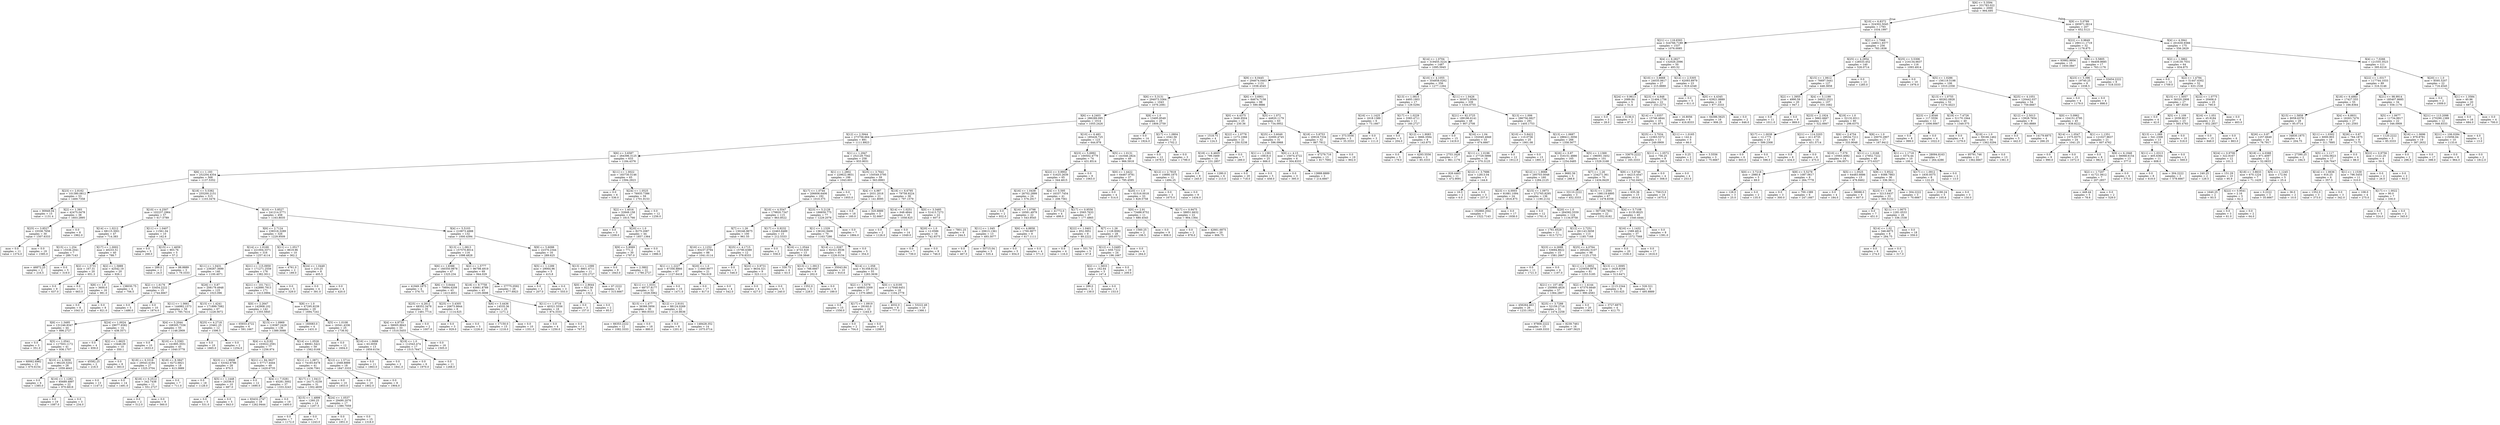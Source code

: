 digraph Tree {
node [shape=box] ;
0 [label="X[6] <= 5.3594\nmse = 331783.022\nsamples = 2000\nvalue = 994.695"] ;
1 [label="X[10] <= 6.8372\nmse = 324302.5045\nsamples = 1793\nvalue = 1034.1997"] ;
0 -> 1 [labeldistance=2.5, labelangle=45, headlabel="True"] ;
2 [label="X[21] <= 118.6593\nmse = 324766.7189\nsamples = 1537\nvalue = 1076.0085"] ;
1 -> 2 ;
3 [label="X[14] <= 1.0704\nmse = 319455.3224\nsamples = 1487\nvalue = 1095.5945"] ;
2 -> 3 ;
4 [label="X[9] <= 6.0445\nmse = 294674.0463\nsamples = 1131\nvalue = 1038.4545"] ;
3 -> 4 ;
5 [label="X[6] <= 5.3131\nmse = 294073.3364\nsamples = 1043\nvalue = 1076.2081"] ;
4 -> 5 ;
6 [label="X[6] <= 4.2403\nmse = 286289.095\nsamples = 1014\nvalue = 1055.2426"] ;
5 -> 6 ;
7 [label="X[12] <= 2.5944\nmse = 273756.664\nsamples = 891\nvalue = 1111.8923"] ;
6 -> 7 ;
8 [label="X[6] <= 3.6587\nmse = 264396.3125\nsamples = 633\nvalue = 1184.4376"] ;
7 -> 8 ;
9 [label="X[6] <= 1.193\nmse = 252204.4354\nsamples = 568\nvalue = 1137.5352"] ;
8 -> 9 ;
10 [label="X[23] <= 2.8162\nmse = 101380.0812\nsamples = 53\nvalue = 1469.7358"] ;
9 -> 10 ;
11 [label="mse = 90949.04\nsamples = 15\nvalue = 1131.4"] ;
10 -> 11 ;
12 [label="X[2] <= 1.393\nmse = 42475.0478\nsamples = 38\nvalue = 1603.2895"] ;
10 -> 12 ;
13 [label="X[25] <= 3.8527\nmse = 10338.7656\nsamples = 30\nvalue = 1507.6333"] ;
12 -> 13 ;
14 [label="mse = 0.0\nsamples = 11\nvalue = 1374.0"] ;
13 -> 14 ;
15 [label="mse = 0.0\nsamples = 19\nvalue = 1585.0"] ;
13 -> 15 ;
16 [label="mse = 0.0\nsamples = 8\nvalue = 1962.0"] ;
12 -> 16 ;
17 [label="X[18] <= 5.5382\nmse = 255200.2151\nsamples = 515\nvalue = 1103.3476"] ;
9 -> 17 ;
18 [label="X[10] <= 4.2507\nmse = 102237.2964\nsamples = 57\nvalue = 617.5789"] ;
17 -> 18 ;
19 [label="X[14] <= 1.0212\nmse = 68115.3001\nsamples = 47\nvalue = 714.383"] ;
18 -> 19 ;
20 [label="X[15] <= 1.254\nmse = 15536.2041\nsamples = 7\nvalue = 289.7143"] ;
19 -> 20 ;
21 [label="mse = 46872.25\nsamples = 2\nvalue = 216.5"] ;
20 -> 21 ;
22 [label="mse = 0.0\nsamples = 5\nvalue = 319.0"] ;
20 -> 22 ;
23 [label="X[17] <= 1.0002\nmse = 40233.51\nsamples = 40\nvalue = 788.7"] ;
19 -> 23 ;
24 [label="X[2] <= 1.5731\nmse = 167.31\nsamples = 20\nvalue = 651.3"] ;
23 -> 24 ;
25 [label="mse = 0.0\nsamples = 9\nvalue = 637.0"] ;
24 -> 25 ;
26 [label="mse = 0.0\nsamples = 11\nvalue = 663.0"] ;
24 -> 26 ;
27 [label="X[2] <= 1.5889\nmse = 42542.19\nsamples = 20\nvalue = 926.1"] ;
23 -> 27 ;
28 [label="X[8] <= 1.0\nmse = 3600.0\nsamples = 16\nvalue = 981.0"] ;
27 -> 28 ;
29 [label="mse = 0.0\nsamples = 8\nvalue = 1041.0"] ;
28 -> 29 ;
30 [label="mse = 0.0\nsamples = 8\nvalue = 921.0"] ;
28 -> 30 ;
31 [label="mse = 138030.75\nsamples = 4\nvalue = 706.5"] ;
27 -> 31 ;
32 [label="X[11] <= 1.0407\nmse = 11561.04\nsamples = 10\nvalue = 162.6"] ;
18 -> 32 ;
33 [label="mse = 0.0\nsamples = 5\nvalue = 268.0"] ;
32 -> 33 ;
34 [label="X[15] <= 1.4659\nmse = 903.76\nsamples = 5\nvalue = 57.2"] ;
32 -> 34 ;
35 [label="mse = 289.0\nsamples = 2\nvalue = 24.0"] ;
34 -> 35 ;
36 [label="mse = 88.8889\nsamples = 3\nvalue = 79.3333"] ;
34 -> 36 ;
37 [label="X[10] <= 5.8527\nmse = 241214.5771\nsamples = 458\nvalue = 1163.8035"] ;
17 -> 37 ;
38 [label="X[6] <= 2.7124\nmse = 238318.3289\nsamples = 326\nvalue = 1229.9509"] ;
37 -> 38 ;
39 [label="X[14] <= 1.0169\nmse = 221004.3371\nsamples = 316\nvalue = 1257.4114"] ;
38 -> 39 ;
40 [label="X[11] <= 1.0431\nmse = 239267.3699\nsamples = 140\nvalue = 1100.4071"] ;
39 -> 40 ;
41 [label="X[2] <= 1.6176\nmse = 33454.2222\nsamples = 15\nvalue = 1744.6667"] ;
40 -> 41 ;
42 [label="mse = 0.0\nsamples = 5\nvalue = 1486.0"] ;
41 -> 42 ;
43 [label="mse = 0.0\nsamples = 10\nvalue = 1874.0"] ;
41 -> 43 ;
44 [label="X[26] <= 0.87\nmse = 208179.4948\nsamples = 125\nvalue = 1023.096"] ;
40 -> 44 ;
45 [label="X[11] <= 1.0661\nmse = 144982.1573\nsamples = 58\nvalue = 785.7414"] ;
44 -> 45 ;
46 [label="X[6] <= 1.3495\nmse = 131246.8347\nsamples = 44\nvalue = 896.2727"] ;
45 -> 46 ;
47 [label="mse = 0.0\nsamples = 3\nvalue = 351.0"] ;
46 -> 47 ;
48 [label="X[5] <= 1.0541\nmse = 117503.1172\nsamples = 41\nvalue = 936.1707"] ;
46 -> 48 ;
49 [label="mse = 60062.6982\nsamples = 13\nvalue = 670.6154"] ;
48 -> 49 ;
50 [label="X[10] <= 4.5939\nmse = 96229.3202\nsamples = 28\nvalue = 1059.4643"] ;
48 -> 50 ;
51 [label="mse = 0.0\nsamples = 6\nvalue = 1385.0"] ;
50 -> 51 ;
52 [label="X[16] <= 1.1282\nmse = 85689.4897\nsamples = 22\nvalue = 970.6818"] ;
50 -> 52 ;
53 [label="mse = 0.0\nsamples = 19\nvalue = 1087.0"] ;
52 -> 53 ;
54 [label="mse = 0.0\nsamples = 3\nvalue = 234.0"] ;
52 -> 54 ;
55 [label="X[24] <= 1.0024\nmse = 29077.6582\nsamples = 14\nvalue = 438.3571"] ;
45 -> 55 ;
56 [label="mse = 0.0\nsamples = 4\nvalue = 659.0"] ;
55 -> 56 ;
57 [label="X[2] <= 1.6625\nmse = 13446.09\nsamples = 10\nvalue = 350.1"] ;
55 -> 57 ;
58 [label="mse = 45582.25\nsamples = 2\nvalue = 218.5"] ;
57 -> 58 ;
59 [label="mse = 0.0\nsamples = 8\nvalue = 383.0"] ;
57 -> 59 ;
60 [label="X[15] <= 1.4241\nmse = 171899.7082\nsamples = 67\nvalue = 1228.5672"] ;
44 -> 60 ;
61 [label="X[4] <= 5.2044\nmse = 168305.7336\nsamples = 55\nvalue = 1148.2909"] ;
60 -> 61 ;
62 [label="mse = 0.0\nsamples = 10\nvalue = 1633.0"] ;
61 -> 62 ;
63 [label="X[10] <= 3.3383\nmse = 141895.3551\nsamples = 45\nvalue = 1040.5778"] ;
61 -> 63 ;
64 [label="X[18] <= 9.3318\nmse = 29543.4184\nsamples = 27\nvalue = 1325.3704"] ;
63 -> 64 ;
65 [label="mse = 0.0\nsamples = 13\nvalue = 1147.0"] ;
64 -> 65 ;
66 [label="mse = 0.0\nsamples = 14\nvalue = 1491.0"] ;
64 -> 66 ;
67 [label="X[18] <= 8.3847\nmse = 6272.6821\nsamples = 18\nvalue = 613.3889"] ;
63 -> 67 ;
68 [label="X[18] <= 6.2512\nmse = 342.7438\nsamples = 11\nvalue = 551.2727"] ;
67 -> 68 ;
69 [label="mse = 0.0\nsamples = 2\nvalue = 512.0"] ;
68 -> 69 ;
70 [label="mse = 0.0\nsamples = 9\nvalue = 560.0"] ;
68 -> 70 ;
71 [label="mse = 0.0\nsamples = 7\nvalue = 711.0"] ;
67 -> 71 ;
72 [label="X[25] <= 4.2718\nmse = 23461.25\nsamples = 12\nvalue = 1596.5"] ;
60 -> 72 ;
73 [label="mse = 0.0\nsamples = 10\nvalue = 1665.0"] ;
72 -> 73 ;
74 [label="mse = 0.0\nsamples = 2\nvalue = 1254.0"] ;
72 -> 74 ;
75 [label="X[21] <= 115.0959\nmse = 171271.2559\nsamples = 176\nvalue = 1382.3011"] ;
39 -> 75 ;
76 [label="X[21] <= 101.7411\nmse = 142890.7913\nsamples = 171\nvalue = 1413.0994"] ;
75 -> 76 ;
77 [label="X[0] <= 2.2647\nmse = 142908.102\nsamples = 142\nvalue = 1355.5845"] ;
76 -> 77 ;
78 [label="mse = 65933.4722\nsamples = 6\nvalue = 591.1667"] ;
77 -> 78 ;
79 [label="X[13] <= 1.0969\nmse = 119387.2429\nsamples = 136\nvalue = 1389.3088"] ;
77 -> 79 ;
80 [label="X[4] <= 4.3192\nmse = 103022.2591\nsamples = 77\nvalue = 1256.974"] ;
79 -> 80 ;
81 [label="X[23] <= 1.9908\nmse = 53342.6786\nsamples = 28\nvalue = 970.5"] ;
80 -> 81 ;
82 [label="mse = 0.0\nsamples = 18\nvalue = 1128.0"] ;
81 -> 82 ;
83 [label="X[5] <= 1.1448\nmse = 24336.0\nsamples = 10\nvalue = 687.0"] ;
81 -> 83 ;
84 [label="mse = 0.0\nsamples = 5\nvalue = 531.0"] ;
83 -> 84 ;
85 [label="mse = 0.0\nsamples = 5\nvalue = 843.0"] ;
83 -> 85 ;
86 [label="X[21] <= 84.3627\nmse = 57717.4444\nsamples = 49\nvalue = 1420.6735"] ;
80 -> 86 ;
87 [label="mse = 0.0\nsamples = 12\nvalue = 1690.0"] ;
86 -> 87 ;
88 [label="X[4] <= 7.0281\nmse = 45281.3002\nsamples = 37\nvalue = 1333.3243"] ;
86 -> 88 ;
89 [label="mse = 83432.2747\nsamples = 18\nvalue = 1262.9444"] ;
88 -> 89 ;
90 [label="mse = 0.0\nsamples = 19\nvalue = 1400.0"] ;
88 -> 90 ;
91 [label="X[14] <= 1.0526\nmse = 88061.5421\nsamples = 59\nvalue = 1562.0169"] ;
79 -> 91 ;
92 [label="X[11] <= 1.0871\nmse = 74165.6478\nsamples = 41\nvalue = 1436.7561"] ;
91 -> 92 ;
93 [label="X[17] <= 1.0413\nmse = 24171.0239\nsamples = 31\nvalue = 1302.4839"] ;
92 -> 93 ;
94 [label="X[15] <= 1.4899\nmse = 1260.25\nsamples = 14\nvalue = 1207.5"] ;
93 -> 94 ;
95 [label="mse = 0.0\nsamples = 7\nvalue = 1172.0"] ;
94 -> 95 ;
96 [label="mse = 0.0\nsamples = 7\nvalue = 1243.0"] ;
94 -> 96 ;
97 [label="X[24] <= 1.0537\nmse = 29490.2076\nsamples = 17\nvalue = 1380.7059"] ;
93 -> 97 ;
98 [label="mse = 0.0\nsamples = 2\nvalue = 1851.0"] ;
97 -> 98 ;
99 [label="mse = 0.0\nsamples = 15\nvalue = 1318.0"] ;
97 -> 99 ;
100 [label="mse = 0.0\nsamples = 10\nvalue = 1853.0"] ;
92 -> 100 ;
101 [label="X[12] <= 1.5714\nmse = 2568.8889\nsamples = 18\nvalue = 1847.3333"] ;
91 -> 101 ;
102 [label="mse = 0.0\nsamples = 10\nvalue = 1802.0"] ;
101 -> 102 ;
103 [label="mse = 0.0\nsamples = 8\nvalue = 1904.0"] ;
101 -> 103 ;
104 [label="X[8] <= 1.0\nmse = 47295.9239\nsamples = 29\nvalue = 1694.7241"] ;
76 -> 104 ;
105 [label="mse = 160083.0\nsamples = 4\nvalue = 1431.0"] ;
104 -> 105 ;
106 [label="X[5] <= 1.0108\nmse = 16341.4336\nsamples = 25\nvalue = 1736.92"] ;
104 -> 106 ;
107 [label="mse = 0.0\nsamples = 12\nvalue = 1604.0"] ;
106 -> 107 ;
108 [label="X[16] <= 1.0688\nmse = 63.0059\nsamples = 13\nvalue = 1859.6154"] ;
106 -> 108 ;
109 [label="mse = 0.0\nsamples = 11\nvalue = 1863.0"] ;
108 -> 109 ;
110 [label="mse = 0.0\nsamples = 2\nvalue = 1841.0"] ;
108 -> 110 ;
111 [label="mse = 0.0\nsamples = 5\nvalue = 329.0"] ;
75 -> 111 ;
112 [label="X[11] <= 1.0517\nmse = 8619.96\nsamples = 10\nvalue = 362.2"] ;
38 -> 112 ;
113 [label="mse = 4761.0\nsamples = 2\nvalue = 189.0"] ;
112 -> 113 ;
114 [label="X[24] <= 1.0449\nmse = 210.25\nsamples = 8\nvalue = 405.5"] ;
112 -> 114 ;
115 [label="mse = 0.0\nsamples = 4\nvalue = 391.0"] ;
114 -> 115 ;
116 [label="mse = 0.0\nsamples = 4\nvalue = 420.0"] ;
114 -> 116 ;
117 [label="X[4] <= 5.5103\nmse = 210873.4888\nsamples = 132\nvalue = 1000.4394"] ;
37 -> 117 ;
118 [label="X[13] <= 1.0813\nmse = 157570.8014\nsamples = 116\nvalue = 1098.4828"] ;
117 -> 118 ;
119 [label="X[6] <= 1.8388\nmse = 160350.9878\nsamples = 47\nvalue = 1325.234"] ;
118 -> 119 ;
120 [label="mse = 41949.1875\nsamples = 4\nvalue = 376.75"] ;
119 -> 120 ;
121 [label="X[6] <= 3.6444\nmse = 79894.6209\nsamples = 43\nvalue = 1413.4651"] ;
119 -> 121 ;
122 [label="X[25] <= 4.2812\nmse = 68352.3478\nsamples = 35\nvalue = 1481.7714"] ;
121 -> 122 ;
123 [label="X[4] <= 4.9733\nmse = 58005.8843\nsamples = 33\nvalue = 1510.5455"] ;
122 -> 123 ;
124 [label="X[19] <= 1.0\nmse = 112543.474\nsamples = 17\nvalue = 1515.7647"] ;
123 -> 124 ;
125 [label="mse = 0.0\nsamples = 6\nvalue = 1970.0"] ;
124 -> 125 ;
126 [label="mse = 0.0\nsamples = 11\nvalue = 1268.0"] ;
124 -> 126 ;
127 [label="mse = 0.0\nsamples = 16\nvalue = 1505.0"] ;
123 -> 127 ;
128 [label="mse = 0.0\nsamples = 2\nvalue = 1007.0"] ;
122 -> 128 ;
129 [label="X[25] <= 3.4305\nmse = 20673.9844\nsamples = 8\nvalue = 1114.625"] ;
121 -> 129 ;
130 [label="mse = 0.0\nsamples = 3\nvalue = 929.0"] ;
129 -> 130 ;
131 [label="mse = 0.0\nsamples = 5\nvalue = 1226.0"] ;
129 -> 131 ;
132 [label="X[2] <= 1.5777\nmse = 96798.4919\nsamples = 69\nvalue = 944.029"] ;
118 -> 132 ;
133 [label="X[18] <= 9.7758\nmse = 63661.8789\nsamples = 43\nvalue = 1105.0698"] ;
132 -> 133 ;
134 [label="X[6] <= 3.4436\nmse = 14535.36\nsamples = 25\nvalue = 1271.2"] ;
133 -> 134 ;
135 [label="mse = 17150.0\nsamples = 15\nvalue = 1218.0"] ;
134 -> 135 ;
136 [label="mse = 0.0\nsamples = 10\nvalue = 1351.0"] ;
134 -> 136 ;
137 [label="X[11] <= 1.0716\nmse = 40321.5556\nsamples = 18\nvalue = 874.3333"] ;
133 -> 137 ;
138 [label="mse = 0.0\nsamples = 4\nvalue = 1250.0"] ;
137 -> 138 ;
139 [label="mse = 0.0\nsamples = 14\nvalue = 767.0"] ;
137 -> 139 ;
140 [label="mse = 37775.0592\nsamples = 26\nvalue = 677.6923"] ;
132 -> 140 ;
141 [label="X[9] <= 5.6098\nmse = 22370.2344\nsamples = 16\nvalue = 289.625"] ;
117 -> 141 ;
142 [label="X[5] <= 1.1299\nmse = 29064.96\nsamples = 5\nvalue = 415.8"] ;
141 -> 142 ;
143 [label="mse = 0.0\nsamples = 2\nvalue = 207.0"] ;
142 -> 143 ;
144 [label="mse = 0.0\nsamples = 3\nvalue = 555.0"] ;
142 -> 144 ;
145 [label="X[13] <= 1.1099\nmse = 8801.4711\nsamples = 11\nvalue = 232.2727"] ;
141 -> 145 ;
146 [label="X[0] <= 2.8644\nmse = 922.56\nsamples = 5\nvalue = 132.2"] ;
145 -> 146 ;
147 [label="mse = 0.0\nsamples = 3\nvalue = 157.0"] ;
146 -> 147 ;
148 [label="mse = 0.0\nsamples = 2\nvalue = 95.0"] ;
146 -> 148 ;
149 [label="mse = 67.2222\nsamples = 6\nvalue = 315.6667"] ;
145 -> 149 ;
150 [label="X[11] <= 1.0022\nmse = 183730.5146\nsamples = 65\nvalue = 1594.2923"] ;
8 -> 150 ;
151 [label="mse = 0.0\nsamples = 6\nvalue = 536.0"] ;
150 -> 151 ;
152 [label="X[24] <= 1.0525\nmse = 76935.7386\nsamples = 59\nvalue = 1701.9153"] ;
150 -> 152 ;
153 [label="X[2] <= 1.4016\nmse = 32849.158\nsamples = 47\nvalue = 1815.766"] ;
152 -> 153 ;
154 [label="mse = 0.0\nsamples = 3\nvalue = 1209.0"] ;
153 -> 154 ;
155 [label="X[20] <= 1.0\nmse = 8275.2087\nsamples = 44\nvalue = 1857.1364"] ;
153 -> 155 ;
156 [label="X[9] <= 5.8069\nmse = 771.2\nsamples = 30\nvalue = 1797.0"] ;
155 -> 156 ;
157 [label="mse = 0.0\nsamples = 8\nvalue = 1843.0"] ;
156 -> 157 ;
158 [label="mse = 2.3802\nsamples = 22\nvalue = 1780.2727"] ;
156 -> 158 ;
159 [label="mse = 0.0\nsamples = 14\nvalue = 1986.0"] ;
155 -> 159 ;
160 [label="mse = 0.0\nsamples = 12\nvalue = 1256.0"] ;
152 -> 160 ;
161 [label="X[1] <= 1.2947\nmse = 252129.7542\nsamples = 258\nvalue = 933.9031"] ;
7 -> 161 ;
162 [label="X[1] <= 1.2802\nmse = 229622.9831\nsamples = 199\nvalue = 1043.603"] ;
161 -> 162 ;
163 [label="X[17] <= 1.0744\nmse = 206606.6406\nsamples = 192\nvalue = 1010.375"] ;
162 -> 163 ;
164 [label="X[10] <= 4.5547\nmse = 179820.7347\nsamples = 115\nvalue = 863.8522"] ;
163 -> 164 ;
165 [label="X[7] <= 1.26\nmse = 130246.9675\nsamples = 100\nvalue = 961.55"] ;
164 -> 165 ;
166 [label="X[16] <= 1.1252\nmse = 93237.0794\nsamples = 88\nvalue = 1041.0114"] ;
165 -> 166 ;
167 [label="X[1] <= 1.2227\nmse = 87356.8866\nsamples = 67\nvalue = 1127.6418"] ;
166 -> 167 ;
168 [label="X[11] <= 1.0331\nmse = 68737.8177\nsamples = 52\nvalue = 1028.5962"] ;
167 -> 168 ;
169 [label="X[15] <= 1.477\nmse = 36366.5956\nsamples = 30\nvalue = 960.9333"] ;
168 -> 169 ;
170 [label="mse = 66353.2222\nsamples = 12\nvalue = 1082.3333"] ;
169 -> 170 ;
171 [label="mse = 0.0\nsamples = 18\nvalue = 880.0"] ;
169 -> 171 ;
172 [label="X[12] <= 2.9101\nmse = 98124.0269\nsamples = 22\nvalue = 1120.8636"] ;
168 -> 172 ;
173 [label="mse = 0.0\nsamples = 8\nvalue = 1201.0"] ;
172 -> 173 ;
174 [label="mse = 148428.352\nsamples = 14\nvalue = 1075.0714"] ;
172 -> 174 ;
175 [label="mse = 0.0\nsamples = 15\nvalue = 1471.0"] ;
167 -> 175 ;
176 [label="X[20] <= 1.0\nmse = 11660.9977\nsamples = 21\nvalue = 764.619"] ;
166 -> 176 ;
177 [label="mse = 0.0\nsamples = 17\nvalue = 817.0"] ;
176 -> 177 ;
178 [label="mse = 0.0\nsamples = 4\nvalue = 542.0"] ;
176 -> 178 ;
179 [label="X[25] <= 4.1715\nmse = 15790.6389\nsamples = 12\nvalue = 378.8333"] ;
165 -> 179 ;
180 [label="mse = 0.0\nsamples = 3\nvalue = 546.0"] ;
179 -> 180 ;
181 [label="X[22] <= 0.9731\nmse = 8634.321\nsamples = 9\nvalue = 323.1111"] ;
179 -> 181 ;
182 [label="mse = 0.0\nsamples = 4\nvalue = 427.0"] ;
181 -> 182 ;
183 [label="mse = 0.0\nsamples = 5\nvalue = 240.0"] ;
181 -> 183 ;
184 [label="X[17] <= 0.9232\nmse = 22463.8489\nsamples = 15\nvalue = 212.5333"] ;
164 -> 184 ;
185 [label="mse = 0.0\nsamples = 2\nvalue = 558.0"] ;
184 -> 185 ;
186 [label="X[16] <= 1.0544\nmse = 4733.929\nsamples = 13\nvalue = 159.3846"] ;
184 -> 186 ;
187 [label="mse = 330.75\nsamples = 4\nvalue = 63.5"] ;
186 -> 187 ;
188 [label="X[13] <= 1.0913\nmse = 788.6667\nsamples = 9\nvalue = 202.0"] ;
186 -> 188 ;
189 [label="mse = 1352.0\nsamples = 3\nvalue = 228.0"] ;
188 -> 189 ;
190 [label="mse = 0.0\nsamples = 6\nvalue = 189.0"] ;
188 -> 190 ;
191 [label="X[23] <= 5.2128\nmse = 166659.775\nsamples = 77\nvalue = 1229.2078"] ;
163 -> 191 ;
192 [label="X[1] <= 1.1329\nmse = 136162.9406\nsamples = 70\nvalue = 1163.7286"] ;
191 -> 192 ;
193 [label="X[14] <= 1.0267\nmse = 92321.9536\nsamples = 65\nvalue = 1226.0154"] ;
192 -> 193 ;
194 [label="mse = 35043.84\nsamples = 10\nvalue = 910.6"] ;
193 -> 194 ;
195 [label="X[14] <= 1.058\nmse = 81358.8132\nsamples = 55\nvalue = 1283.3636"] ;
193 -> 195 ;
196 [label="X[2] <= 1.5378\nmse = 40803.3309\nsamples = 37\nvalue = 1370.4865"] ;
195 -> 196 ;
197 [label="mse = 0.0\nsamples = 15\nvalue = 1556.0"] ;
196 -> 197 ;
198 [label="X[17] <= 1.0919\nmse = 29160.0\nsamples = 22\nvalue = 1244.0"] ;
196 -> 198 ;
199 [label="mse = 0.0\nsamples = 2\nvalue = 704.0"] ;
198 -> 199 ;
200 [label="mse = 0.0\nsamples = 20\nvalue = 1298.0"] ;
198 -> 200 ;
201 [label="X[0] <= 4.0195\nmse = 117048.6451\nsamples = 18\nvalue = 1104.2778"] ;
195 -> 201 ;
202 [label="mse = 4032.0\nsamples = 8\nvalue = 777.0"] ;
201 -> 202 ;
203 [label="mse = 53222.49\nsamples = 10\nvalue = 1366.1"] ;
201 -> 203 ;
204 [label="mse = 0.0\nsamples = 5\nvalue = 354.0"] ;
192 -> 204 ;
205 [label="mse = 0.0\nsamples = 7\nvalue = 1884.0"] ;
191 -> 205 ;
206 [label="mse = 0.0\nsamples = 7\nvalue = 1955.0"] ;
162 -> 206 ;
207 [label="X[25] <= 3.7641\nmse = 150549.3795\nsamples = 59\nvalue = 563.8983"] ;
161 -> 207 ;
208 [label="X[4] <= 4.987\nmse = 2031.2018\nsamples = 21\nvalue = 141.8095"] ;
207 -> 208 ;
209 [label="mse = 0.0\nsamples = 18\nvalue = 160.0"] ;
208 -> 209 ;
210 [label="mse = 320.8889\nsamples = 3\nvalue = 32.6667"] ;
208 -> 210 ;
211 [label="X[18] <= 6.6795\nmse = 79758.9224\nsamples = 38\nvalue = 797.1579"] ;
207 -> 211 ;
212 [label="X[14] <= 1.0251\nmse = 648.4844\nsamples = 16\nvalue = 1058.625"] ;
211 -> 212 ;
213 [label="mse = 0.0\nsamples = 2\nvalue = 1126.0"] ;
212 -> 213 ;
214 [label="mse = 0.0\nsamples = 14\nvalue = 1049.0"] ;
212 -> 214 ;
215 [label="X[0] <= 3.3485\nmse = 51413.7273\nsamples = 22\nvalue = 607.0"] ;
211 -> 215 ;
216 [label="X[20] <= 1.0\nmse = 12.0586\nsamples = 16\nvalue = 742.9375"] ;
215 -> 216 ;
217 [label="mse = 0.0\nsamples = 7\nvalue = 739.0"] ;
216 -> 217 ;
218 [label="mse = 0.0\nsamples = 9\nvalue = 746.0"] ;
216 -> 218 ;
219 [label="mse = 7801.25\nsamples = 6\nvalue = 244.5"] ;
215 -> 219 ;
220 [label="X[10] <= 6.483\nmse = 185426.725\nsamples = 123\nvalue = 644.878"] ;
6 -> 220 ;
221 [label="X[23] <= 5.6992\nmse = 100502.4779\nsamples = 74\nvalue = 431.8514"] ;
220 -> 221 ;
222 [label="X[22] <= 0.9902\nmse = 51625.2639\nsamples = 65\nvalue = 344.4615"] ;
221 -> 222 ;
223 [label="X[16] <= 1.0438\nmse = 26702.2899\nsamples = 24\nvalue = 576.2917"] ;
222 -> 223 ;
224 [label="mse = 0.0\nsamples = 2\nvalue = 932.0"] ;
223 -> 224 ;
225 [label="X[16] <= 1.0798\nmse = 16581.4979\nsamples = 22\nvalue = 543.9545"] ;
223 -> 225 ;
226 [label="X[11] <= 1.045\nmse = 20613.1361\nsamples = 13\nvalue = 493.3077"] ;
225 -> 226 ;
227 [label="mse = 0.0\nsamples = 8\nvalue = 467.0"] ;
226 -> 227 ;
228 [label="mse = 50715.04\nsamples = 5\nvalue = 535.4"] ;
226 -> 228 ;
229 [label="X[6] <= 4.8858\nmse = 1700.9877\nsamples = 9\nvalue = 617.1111"] ;
225 -> 229 ;
230 [label="mse = 0.0\nsamples = 5\nvalue = 654.0"] ;
229 -> 230 ;
231 [label="mse = 0.0\nsamples = 4\nvalue = 571.0"] ;
229 -> 231 ;
232 [label="X[4] <= 5.595\nmse = 16337.7454\nsamples = 41\nvalue = 208.7561"] ;
222 -> 232 ;
233 [label="mse = 41772.0\nsamples = 4\nvalue = 498.0"] ;
232 -> 233 ;
234 [label="X[17] <= 0.9556\nmse = 3565.7633\nsamples = 37\nvalue = 177.4865"] ;
232 -> 234 ;
235 [label="X[22] <= 1.0401\nmse = 852.3951\nsamples = 9\nvalue = 89.2222"] ;
234 -> 235 ;
236 [label="mse = 0.0\nsamples = 4\nvalue = 116.0"] ;
235 -> 236 ;
237 [label="mse = 501.76\nsamples = 5\nvalue = 67.8"] ;
235 -> 237 ;
238 [label="X[7] <= 1.26\nmse = 1128.9082\nsamples = 28\nvalue = 205.8571"] ;
234 -> 238 ;
239 [label="X[12] <= 3.0485\nmse = 659.7222\nsamples = 24\nvalue = 196.1667"] ;
238 -> 239 ;
240 [label="X[2] <= 1.5833\nmse = 162.64\nsamples = 5\nvalue = 147.4"] ;
239 -> 240 ;
241 [label="mse = 289.0\nsamples = 2\nvalue = 139.0"] ;
240 -> 241 ;
242 [label="mse = 0.0\nsamples = 3\nvalue = 153.0"] ;
240 -> 242 ;
243 [label="mse = 0.0\nsamples = 19\nvalue = 209.0"] ;
239 -> 243 ;
244 [label="mse = 0.0\nsamples = 4\nvalue = 264.0"] ;
238 -> 244 ;
245 [label="mse = 0.0\nsamples = 9\nvalue = 1063.0"] ;
221 -> 245 ;
246 [label="X[5] <= 1.0131\nmse = 141646.2824\nsamples = 49\nvalue = 966.5918"] ;
220 -> 246 ;
247 [label="X[0] <= 1.4422\nmse = 64467.9781\nsamples = 37\nvalue = 795.4595"] ;
246 -> 247 ;
248 [label="mse = 0.0\nsamples = 4\nvalue = 514.0"] ;
247 -> 248 ;
249 [label="X[20] <= 1.0\nmse = 61516.0018\nsamples = 33\nvalue = 829.5758"] ;
247 -> 249 ;
250 [label="X[0] <= 2.91\nmse = 73488.9752\nsamples = 11\nvalue = 680.4545"] ;
249 -> 250 ;
251 [label="mse = 1560.25\nsamples = 2\nvalue = 106.5"] ;
250 -> 251 ;
252 [label="mse = 0.0\nsamples = 9\nvalue = 808.0"] ;
250 -> 252 ;
253 [label="X[17] <= 0.9475\nmse = 38851.6632\nsamples = 22\nvalue = 904.1364"] ;
249 -> 253 ;
254 [label="mse = 0.0\nsamples = 2\nvalue = 878.0"] ;
253 -> 254 ;
255 [label="mse = 42661.6875\nsamples = 20\nvalue = 906.75"] ;
253 -> 255 ;
256 [label="X[12] <= 2.7818\nmse = 10890.1875\nsamples = 12\nvalue = 1494.25"] ;
246 -> 256 ;
257 [label="mse = 0.0\nsamples = 3\nvalue = 1675.0"] ;
256 -> 257 ;
258 [label="mse = 0.0\nsamples = 9\nvalue = 1434.0"] ;
256 -> 258 ;
259 [label="X[8] <= 1.0\nmse = 13495.8549\nsamples = 29\nvalue = 1809.2759"] ;
5 -> 259 ;
260 [label="mse = 0.0\nsamples = 14\nvalue = 1924.0"] ;
259 -> 260 ;
261 [label="X[17] <= 1.0804\nmse = 2342.56\nsamples = 15\nvalue = 1702.2"] ;
259 -> 261 ;
262 [label="mse = 0.0\nsamples = 12\nvalue = 1678.0"] ;
261 -> 262 ;
263 [label="mse = 0.0\nsamples = 3\nvalue = 1799.0"] ;
261 -> 263 ;
264 [label="X[6] <= 3.6901\nmse = 84674.7158\nsamples = 88\nvalue = 590.9886"] ;
4 -> 264 ;
265 [label="X[0] <= 4.4375\nmse = 3446.9504\nsamples = 25\nvalue = 230.36"] ;
264 -> 265 ;
266 [label="mse = 1518.75\nsamples = 4\nvalue = 124.5"] ;
265 -> 266 ;
267 [label="X[22] <= 1.0778\nmse = 1273.1066\nsamples = 21\nvalue = 250.5238"] ;
265 -> 267 ;
268 [label="X[18] <= 6.4605\nmse = 799.3469\nsamples = 14\nvalue = 231.2857"] ;
267 -> 268 ;
269 [label="mse = 0.0\nsamples = 8\nvalue = 245.0"] ;
268 -> 269 ;
270 [label="mse = 1280.0\nsamples = 6\nvalue = 213.0"] ;
268 -> 270 ;
271 [label="mse = 0.0\nsamples = 7\nvalue = 289.0"] ;
267 -> 271 ;
272 [label="X[5] <= 1.072\nmse = 44820.1179\nsamples = 63\nvalue = 734.0952"] ;
264 -> 272 ;
273 [label="X[25] <= 3.6049\nmse = 32000.4745\nsamples = 31\nvalue = 596.0968"] ;
272 -> 273 ;
274 [label="X[1] <= 1.1391\nmse = 10816.0\nsamples = 25\nvalue = 666.0"] ;
273 -> 274 ;
275 [label="mse = 0.0\nsamples = 20\nvalue = 718.0"] ;
274 -> 275 ;
276 [label="mse = 0.0\nsamples = 5\nvalue = 458.0"] ;
274 -> 276 ;
277 [label="X[0] <= 4.15\nmse = 15074.4722\nsamples = 6\nvalue = 304.8333"] ;
273 -> 277 ;
278 [label="mse = 0.0\nsamples = 3\nvalue = 395.0"] ;
277 -> 278 ;
279 [label="mse = 13888.8889\nsamples = 3\nvalue = 214.6667"] ;
277 -> 279 ;
280 [label="X[18] <= 5.8753\nmse = 20918.7334\nsamples = 32\nvalue = 867.7812"] ;
272 -> 280 ;
281 [label="mse = 47279.716\nsamples = 13\nvalue = 817.7692"] ;
280 -> 281 ;
282 [label="mse = 0.0\nsamples = 19\nvalue = 902.0"] ;
280 -> 282 ;
283 [label="X[10] <= 4.1055\nmse = 354858.0262\nsamples = 356\nvalue = 1277.1264"] ;
3 -> 283 ;
284 [label="X[13] <= 1.0815\nmse = 4493.1903\nsamples = 17\nvalue = 129.5294"] ;
283 -> 284 ;
285 [label="X[16] <= 1.1425\nmse = 1618.1389\nsamples = 6\nvalue = 73.1667"] ;
284 -> 285 ;
286 [label="mse = 373.5556\nsamples = 3\nvalue = 35.3333"] ;
285 -> 286 ;
287 [label="mse = 0.0\nsamples = 3\nvalue = 111.0"] ;
285 -> 287 ;
288 [label="X[17] <= 1.0229\nmse = 3383.4711\nsamples = 11\nvalue = 160.2727"] ;
284 -> 288 ;
289 [label="mse = 0.0\nsamples = 3\nvalue = 204.0"] ;
288 -> 289 ;
290 [label="X[12] <= 1.9083\nmse = 3666.3594\nsamples = 8\nvalue = 143.875"] ;
288 -> 290 ;
291 [label="mse = 0.0\nsamples = 5\nvalue = 179.0"] ;
290 -> 291 ;
292 [label="mse = 4293.5556\nsamples = 3\nvalue = 85.3333"] ;
290 -> 292 ;
293 [label="X[11] <= 1.0426\nmse = 303072.8564\nsamples = 339\nvalue = 1334.6755"] ;
283 -> 293 ;
294 [label="X[21] <= 82.3725\nmse = 189186.6141\nsamples = 48\nvalue = 907.2708"] ;
293 -> 294 ;
295 [label="mse = 0.0\nsamples = 15\nvalue = 1419.0"] ;
294 -> 295 ;
296 [label="X[16] <= 1.04\nmse = 102045.4949\nsamples = 33\nvalue = 674.6667"] ;
294 -> 296 ;
297 [label="mse = 2753.1626\nsamples = 17\nvalue = 961.1176"] ;
296 -> 297 ;
298 [label="X[11] <= 1.0196\nmse = 27729.5898\nsamples = 16\nvalue = 370.3125"] ;
296 -> 298 ;
299 [label="mse = 826.4463\nsamples = 11\nvalue = 472.9091"] ;
298 -> 299 ;
300 [label="X[12] <= 3.7686\nmse = 12813.04\nsamples = 5\nvalue = 144.6"] ;
298 -> 300 ;
301 [label="mse = 16.0\nsamples = 2\nvalue = 6.0"] ;
300 -> 301 ;
302 [label="mse = 0.0\nsamples = 3\nvalue = 237.0"] ;
300 -> 302 ;
303 [label="X[13] <= 1.006\nmse = 286756.0827\nsamples = 291\nvalue = 1405.1753"] ;
293 -> 303 ;
304 [label="X[10] <= 5.8422\nmse = 110.0736\nsamples = 25\nvalue = 1901.08"] ;
303 -> 304 ;
305 [label="mse = 0.0\nsamples = 12\nvalue = 1912.0"] ;
304 -> 305 ;
306 [label="mse = 0.0\nsamples = 13\nvalue = 1891.0"] ;
304 -> 306 ;
307 [label="X[13] <= 1.0687\nmse = 288411.3056\nsamples = 266\nvalue = 1358.5677"] ;
303 -> 307 ;
308 [label="X[26] <= 0.87\nmse = 316151.4886\nsamples = 165\nvalue = 1254.0485"] ;
307 -> 308 ;
309 [label="X[12] <= 1.9066\nmse = 295703.0048\nsamples = 160\nvalue = 1284.2125"] ;
308 -> 309 ;
310 [label="X[23] <= 4.0003\nmse = 91881.1094\nsamples = 24\nvalue = 1816.875"] ;
309 -> 310 ;
311 [label="mse = 192860.2041\nsamples = 7\nvalue = 1522.7143"] ;
310 -> 311 ;
312 [label="mse = 0.0\nsamples = 17\nvalue = 1938.0"] ;
310 -> 312 ;
313 [label="X[15] <= 1.0973\nmse = 272765.8295\nsamples = 136\nvalue = 1190.2132"] ;
309 -> 313 ;
314 [label="mse = 0.0\nsamples = 12\nvalue = 1761.0"] ;
313 -> 314 ;
315 [label="X[20] <= 1.0\nmse = 264582.5559\nsamples = 124\nvalue = 1134.9758"] ;
313 -> 315 ;
316 [label="mse = 1761.6529\nsamples = 11\nvalue = 613.7273"] ;
315 -> 316 ;
317 [label="X[12] <= 2.7251\nmse = 261143.5658\nsamples = 113\nvalue = 1185.7168"] ;
315 -> 317 ;
318 [label="X[23] <= 4.2699\nmse = 53694.8622\nsamples = 15\nvalue = 1581.2667"] ;
317 -> 318 ;
319 [label="mse = 0.0\nsamples = 11\nvalue = 1721.0"] ;
318 -> 319 ;
320 [label="mse = 0.0\nsamples = 4\nvalue = 1197.0"] ;
318 -> 320 ;
321 [label="X[25] <= 4.0764\nmse = 265282.5107\nsamples = 98\nvalue = 1125.1735"] ;
317 -> 321 ;
322 [label="X[11] <= 1.0852\nmse = 225658.3978\nsamples = 81\nvalue = 1253.5185"] ;
321 -> 322 ;
323 [label="X[21] <= 107.492\nmse = 250900.4826\nsamples = 57\nvalue = 1364.2807"] ;
322 -> 323 ;
324 [label="mse = 456264.463\nsamples = 26\nvalue = 1233.1923"] ;
323 -> 324 ;
325 [label="X[25] <= 3.7288\nmse = 52159.2716\nsamples = 31\nvalue = 1474.2258"] ;
323 -> 325 ;
326 [label="mse = 97806.2222\nsamples = 15\nvalue = 1449.3333"] ;
325 -> 326 ;
327 [label="mse = 8239.7461\nsamples = 16\nvalue = 1497.5625"] ;
325 -> 327 ;
328 [label="X[2] <= 1.4144\nmse = 67370.6649\nsamples = 24\nvalue = 990.4583"] ;
322 -> 328 ;
329 [label="mse = 0.0\nsamples = 20\nvalue = 1106.0"] ;
328 -> 329 ;
330 [label="mse = 3727.6875\nsamples = 4\nvalue = 412.75"] ;
328 -> 330 ;
331 [label="X[13] <= 1.0095\nmse = 1628.8166\nsamples = 17\nvalue = 513.6471"] ;
321 -> 331 ;
332 [label="mse = 2115.2344\nsamples = 8\nvalue = 533.625"] ;
331 -> 332 ;
333 [label="mse = 526.321\nsamples = 9\nvalue = 495.8889"] ;
331 -> 333 ;
334 [label="mse = 9682.56\nsamples = 5\nvalue = 288.8"] ;
308 -> 334 ;
335 [label="X[5] <= 1.1369\nmse = 196091.3452\nsamples = 101\nvalue = 1529.3168"] ;
307 -> 335 ;
336 [label="X[7] <= 1.26\nmse = 234271.361\nsamples = 70\nvalue = 1434.8429"] ;
335 -> 336 ;
337 [label="mse = 33110.2222\nsamples = 3\nvalue = 452.3333"] ;
336 -> 337 ;
338 [label="X[15] <= 1.2591\nmse = 198119.6895\nsamples = 67\nvalue = 1478.8358"] ;
336 -> 338 ;
339 [label="mse = 567169.7851\nsamples = 22\nvalue = 1352.8182"] ;
338 -> 339 ;
340 [label="X[4] <= 5.7108\nmse = 6135.8025\nsamples = 45\nvalue = 1540.4444"] ;
338 -> 340 ;
341 [label="X[16] <= 1.1432\nmse = 1589.4814\nsamples = 37\nvalue = 1572.7568"] ;
340 -> 341 ;
342 [label="mse = 0.0\nsamples = 20\nvalue = 1536.0"] ;
341 -> 342 ;
343 [label="mse = 0.0\nsamples = 17\nvalue = 1616.0"] ;
341 -> 343 ;
344 [label="mse = 0.0\nsamples = 8\nvalue = 1391.0"] ;
340 -> 344 ;
345 [label="X[9] <= 5.6746\nmse = 44215.4547\nsamples = 31\nvalue = 1742.6452"] ;
335 -> 345 ;
346 [label="mse = 635.36\nsamples = 15\nvalue = 1814.8"] ;
345 -> 346 ;
347 [label="mse = 75615.0\nsamples = 16\nvalue = 1675.0"] ;
345 -> 347 ;
348 [label="X[4] <= 6.2827\nmse = 132026.2096\nsamples = 50\nvalue = 493.52"] ;
2 -> 348 ;
349 [label="X[10] <= 3.6668\nmse = 24035.0617\nsamples = 27\nvalue = 215.8889"] ;
348 -> 349 ;
350 [label="X[24] <= 0.9613\nmse = 2089.84\nsamples = 5\nvalue = 51.6"] ;
349 -> 350 ;
351 [label="mse = 0.0\nsamples = 3\nvalue = 28.0"] ;
350 -> 351 ;
352 [label="mse = 3136.0\nsamples = 2\nvalue = 87.0"] ;
350 -> 352 ;
353 [label="X[23] <= 4.848\nmse = 21494.1756\nsamples = 22\nvalue = 253.2273"] ;
349 -> 353 ;
354 [label="X[14] <= 1.0357\nmse = 15746.4844\nsamples = 16\nvalue = 191.875"] ;
353 -> 354 ;
355 [label="X[25] <= 3.7034\nmse = 12363.5372\nsamples = 11\nvalue = 249.0909"] ;
354 -> 355 ;
356 [label="mse = 33670.2222\nsamples = 3\nvalue = 165.3333"] ;
355 -> 356 ;
357 [label="X[11] <= 1.0572\nmse = 756.25\nsamples = 8\nvalue = 280.5"] ;
355 -> 357 ;
358 [label="mse = 0.0\nsamples = 4\nvalue = 308.0"] ;
357 -> 358 ;
359 [label="mse = 0.0\nsamples = 4\nvalue = 253.0"] ;
357 -> 359 ;
360 [label="X[11] <= 1.0165\nmse = 142.4\nsamples = 5\nvalue = 66.0"] ;
354 -> 360 ;
361 [label="mse = 0.25\nsamples = 2\nvalue = 51.5"] ;
360 -> 361 ;
362 [label="mse = 3.5556\nsamples = 3\nvalue = 75.6667"] ;
360 -> 362 ;
363 [label="mse = 16.8056\nsamples = 6\nvalue = 416.8333"] ;
353 -> 363 ;
364 [label="X[12] <= 2.5305\nmse = 62093.8979\nsamples = 23\nvalue = 819.4348"] ;
348 -> 364 ;
365 [label="mse = 0.0\nsamples = 5\nvalue = 611.0"] ;
364 -> 365 ;
366 [label="X[0] <= 4.4345\nmse = 63921.8889\nsamples = 18\nvalue = 877.3333"] ;
364 -> 366 ;
367 [label="mse = 64386.5625\nsamples = 16\nvalue = 906.25"] ;
366 -> 367 ;
368 [label="mse = 0.0\nsamples = 2\nvalue = 646.0"] ;
366 -> 368 ;
369 [label="X[2] <= 1.7068\nmse = 248011.6577\nsamples = 256\nvalue = 783.1836"] ;
1 -> 369 ;
370 [label="X[25] <= 4.2954\nmse = 128533.452\nsamples = 140\nvalue = 526.0714"] ;
369 -> 370 ;
371 [label="X[15] <= 1.0612\nmse = 76697.5441\nsamples = 127\nvalue = 448.3858"] ;
370 -> 371 ;
372 [label="X[2] <= 1.3955\nmse = 4990.59\nsamples = 20\nvalue = 947.1"] ;
371 -> 372 ;
373 [label="mse = 0.0\nsamples = 11\nvalue = 1011.0"] ;
372 -> 373 ;
374 [label="mse = 0.0\nsamples = 9\nvalue = 869.0"] ;
372 -> 374 ;
375 [label="X[4] <= 5.1199\nmse = 34922.2521\nsamples = 107\nvalue = 355.1682"] ;
371 -> 375 ;
376 [label="X[23] <= 2.1924\nmse = 5662.6667\nsamples = 27\nvalue = 522.6667"] ;
375 -> 376 ;
377 [label="X[17] <= 1.0038\nmse = 12.1775\nsamples = 13\nvalue = 599.2308"] ;
376 -> 377 ;
378 [label="mse = 0.0\nsamples = 6\nvalue = 603.0"] ;
377 -> 378 ;
379 [label="mse = 0.0\nsamples = 7\nvalue = 596.0"] ;
377 -> 379 ;
380 [label="X[21] <= 114.3203\nmse = 411.6735\nsamples = 14\nvalue = 451.5714"] ;
376 -> 380 ;
381 [label="mse = 0.0\nsamples = 8\nvalue = 434.0"] ;
380 -> 381 ;
382 [label="mse = 0.0\nsamples = 6\nvalue = 475.0"] ;
380 -> 382 ;
383 [label="X[19] <= 1.0\nmse = 32132.8311\nsamples = 80\nvalue = 298.6375"] ;
375 -> 383 ;
384 [label="X[6] <= 2.4754\nmse = 29534.7211\nsamples = 63\nvalue = 333.9048"] ;
383 -> 384 ;
385 [label="X[10] <= 7.579\nmse = 10563.4082\nsamples = 14\nvalue = 194.8571"] ;
384 -> 385 ;
386 [label="X[0] <= 3.7218\nmse = 2980.8\nsamples = 5\nvalue = 69.0"] ;
385 -> 386 ;
387 [label="mse = 128.0\nsamples = 3\nvalue = 25.0"] ;
386 -> 387 ;
388 [label="mse = 0.0\nsamples = 2\nvalue = 135.0"] ;
386 -> 388 ;
389 [label="X[9] <= 5.5278\nmse = 1087.0617\nsamples = 9\nvalue = 264.7778"] ;
385 -> 389 ;
390 [label="mse = 0.0\nsamples = 3\nvalue = 300.0"] ;
389 -> 390 ;
391 [label="mse = 700.1389\nsamples = 6\nvalue = 247.1667"] ;
389 -> 391 ;
392 [label="X[11] <= 1.0168\nmse = 27852.7222\nsamples = 49\nvalue = 373.6327"] ;
384 -> 392 ;
393 [label="X[5] <= 1.0525\nmse = 64483.6686\nsamples = 13\nvalue = 476.8462"] ;
392 -> 393 ;
394 [label="mse = 0.0\nsamples = 4\nvalue = 184.0"] ;
393 -> 394 ;
395 [label="mse = 38088.0\nsamples = 9\nvalue = 607.0"] ;
393 -> 395 ;
396 [label="X[9] <= 5.9522\nmse = 9388.7863\nsamples = 36\nvalue = 336.3611"] ;
392 -> 396 ;
397 [label="X[23] <= 1.08\nmse = 3213.6437\nsamples = 33\nvalue = 360.5152"] ;
396 -> 397 ;
398 [label="mse = 0.0\nsamples = 7\nvalue = 451.0"] ;
397 -> 398 ;
399 [label="X[11] <= 1.0675\nmse = 1281.0533\nsamples = 26\nvalue = 336.1538"] ;
397 -> 399 ;
400 [label="X[14] <= 1.02\nmse = 346.6875\nsamples = 8\nvalue = 284.75"] ;
399 -> 400 ;
401 [label="mse = 0.0\nsamples = 6\nvalue = 274.0"] ;
400 -> 401 ;
402 [label="mse = 0.0\nsamples = 2\nvalue = 317.0"] ;
400 -> 402 ;
403 [label="mse = 0.0\nsamples = 18\nvalue = 359.0"] ;
399 -> 403 ;
404 [label="mse = 304.2222\nsamples = 3\nvalue = 70.6667"] ;
396 -> 404 ;
405 [label="X[8] <= 1.0\nmse = 20070.2907\nsamples = 17\nvalue = 167.9412"] ;
383 -> 405 ;
406 [label="X[1] <= 1.1718\nmse = 3374.44\nsamples = 10\nvalue = 100.4"] ;
405 -> 406 ;
407 [label="X[17] <= 1.0912\nmse = 1830.9375\nsamples = 8\nvalue = 122.25"] ;
406 -> 407 ;
408 [label="mse = 2190.24\nsamples = 5\nvalue = 105.6"] ;
407 -> 408 ;
409 [label="mse = 0.0\nsamples = 3\nvalue = 150.0"] ;
407 -> 409 ;
410 [label="mse = 0.0\nsamples = 2\nvalue = 13.0"] ;
406 -> 410 ;
411 [label="mse = 28094.8163\nsamples = 7\nvalue = 264.4286"] ;
405 -> 411 ;
412 [label="mse = 0.0\nsamples = 13\nvalue = 1285.0"] ;
370 -> 412 ;
413 [label="X[25] <= 3.5306\nmse = 216134.6637\nsamples = 116\nvalue = 1093.4914"] ;
369 -> 413 ;
414 [label="mse = 0.0\nsamples = 10\nvalue = 1976.0"] ;
413 -> 414 ;
415 [label="X[5] <= 1.0286\nmse = 156119.5198\nsamples = 106\nvalue = 1010.2358"] ;
413 -> 415 ;
416 [label="X[13] <= 1.0755\nmse = 60262.0928\nsamples = 52\nvalue = 1270.4423"] ;
415 -> 416 ;
417 [label="X[23] <= 2.8546\nmse = 117.5556\nsamples = 12\nvalue = 1006.6667"] ;
416 -> 417 ;
418 [label="mse = 0.0\nsamples = 8\nvalue = 999.0"] ;
417 -> 418 ;
419 [label="mse = 0.0\nsamples = 4\nvalue = 1022.0"] ;
417 -> 419 ;
420 [label="X[18] <= 7.4726\nmse = 51170.1944\nsamples = 40\nvalue = 1349.575"] ;
416 -> 420 ;
421 [label="mse = 0.0\nsamples = 6\nvalue = 1279.0"] ;
420 -> 421 ;
422 [label="X[19] <= 1.0\nmse = 59166.1462\nsamples = 34\nvalue = 1362.0294"] ;
420 -> 422 ;
423 [label="mse = 95791.746\nsamples = 21\nvalue = 1362.6667"] ;
422 -> 423 ;
424 [label="mse = 0.0\nsamples = 13\nvalue = 1361.0"] ;
422 -> 424 ;
425 [label="X[25] <= 4.1051\nmse = 120442.037\nsamples = 54\nvalue = 759.6667"] ;
415 -> 425 ;
426 [label="X[12] <= 2.5013\nmse = 13928.7654\nsamples = 9\nvalue = 363.8889"] ;
425 -> 426 ;
427 [label="mse = 0.0\nsamples = 5\nvalue = 442.0"] ;
426 -> 427 ;
428 [label="mse = 14179.6875\nsamples = 4\nvalue = 266.25"] ;
426 -> 428 ;
429 [label="X[0] <= 5.0962\nmse = 104151.0795\nsamples = 45\nvalue = 838.8222"] ;
425 -> 429 ;
430 [label="X[14] <= 1.0547\nmse = 1575.9375\nsamples = 24\nvalue = 1041.25"] ;
429 -> 430 ;
431 [label="mse = 0.0\nsamples = 9\nvalue = 990.0"] ;
430 -> 431 ;
432 [label="mse = 0.0\nsamples = 15\nvalue = 1072.0"] ;
430 -> 432 ;
433 [label="X[1] <= 1.1351\nmse = 121027.9637\nsamples = 21\nvalue = 607.4762"] ;
429 -> 433 ;
434 [label="mse = 0.0\nsamples = 8\nvalue = 982.0"] ;
433 -> 434 ;
435 [label="X[9] <= 6.1948\nmse = 56068.6154\nsamples = 13\nvalue = 377.0"] ;
433 -> 435 ;
436 [label="X[2] <= 1.7207\nmse = 41721.0612\nsamples = 7\nvalue = 207.2857"] ;
435 -> 436 ;
437 [label="mse = 449.44\nsamples = 5\nvalue = 78.6"] ;
436 -> 437 ;
438 [label="mse = 0.0\nsamples = 2\nvalue = 529.0"] ;
436 -> 438 ;
439 [label="mse = 0.0\nsamples = 6\nvalue = 575.0"] ;
435 -> 439 ;
440 [label="X[9] <= 5.0789\nmse = 265971.0614\nsamples = 207\nvalue = 652.5121"] ;
0 -> 440 [labeldistance=2.5, labelangle=-45, headlabel="False"] ;
441 [label="X[22] <= 0.9849\nmse = 290111.1719\nsamples = 32\nvalue = 1178.875"] ;
440 -> 441 ;
442 [label="mse = 93982.9956\nsamples = 15\nvalue = 1650.0667"] ;
441 -> 442 ;
443 [label="X[6] <= 5.5805\nmse = 94409.8685\nsamples = 17\nvalue = 763.1176"] ;
441 -> 443 ;
444 [label="X[23] <= 5.396\nmse = 19740.25\nsamples = 8\nvalue = 1038.5"] ;
443 -> 444 ;
445 [label="mse = 0.0\nsamples = 4\nvalue = 1179.0"] ;
444 -> 445 ;
446 [label="mse = 0.0\nsamples = 4\nvalue = 898.0"] ;
444 -> 446 ;
447 [label="mse = 33454.2222\nsamples = 9\nvalue = 518.3333"] ;
443 -> 447 ;
448 [label="X[4] <= 4.3941\nmse = 201630.9366\nsamples = 175\nvalue = 556.2629"] ;
440 -> 448 ;
449 [label="X[2] <= 1.3862\nmse = 218130.7031\nsamples = 64\nvalue = 834.875"] ;
448 -> 449 ;
450 [label="mse = 0.0\nsamples = 12\nvalue = 1709.0"] ;
449 -> 450 ;
451 [label="X[2] <= 1.4794\nmse = 51447.6302\nsamples = 52\nvalue = 633.1538"] ;
449 -> 451 ;
452 [label="X[15] <= 1.5057\nmse = 36320.2908\nsamples = 27\nvalue = 487.9259"] ;
451 -> 452 ;
453 [label="mse = 0.0\nsamples = 4\nvalue = 42.0"] ;
452 -> 453 ;
454 [label="X[5] <= 1.109\nmse = 2039.9017\nsamples = 23\nvalue = 565.4783"] ;
452 -> 454 ;
455 [label="X[13] <= 1.089\nmse = 541.2308\nsamples = 13\nvalue = 602.0"] ;
454 -> 455 ;
456 [label="X[11] <= 1.0313\nmse = 405.6364\nsamples = 11\nvalue = 608.0"] ;
455 -> 456 ;
457 [label="mse = 0.0\nsamples = 8\nvalue = 619.0"] ;
456 -> 457 ;
458 [label="mse = 304.2222\nsamples = 3\nvalue = 578.6667"] ;
456 -> 458 ;
459 [label="mse = 0.0\nsamples = 2\nvalue = 569.0"] ;
455 -> 459 ;
460 [label="mse = 0.0\nsamples = 10\nvalue = 518.0"] ;
454 -> 460 ;
461 [label="X[22] <= 1.0775\nmse = 20406.0\nsamples = 25\nvalue = 790.0"] ;
451 -> 461 ;
462 [label="X[16] <= 1.051\nmse = 45.9184\nsamples = 21\nvalue = 852.2857"] ;
461 -> 462 ;
463 [label="mse = 0.0\nsamples = 15\nvalue = 848.0"] ;
462 -> 463 ;
464 [label="mse = 0.0\nsamples = 6\nvalue = 863.0"] ;
462 -> 464 ;
465 [label="mse = 0.0\nsamples = 4\nvalue = 463.0"] ;
461 -> 465 ;
466 [label="X[4] <= 7.0266\nmse = 121555.3523\nsamples = 111\nvalue = 395.6216"] ;
448 -> 466 ;
467 [label="X[22] <= 1.0317\nmse = 117744.1033\nsamples = 89\nvalue = 316.3146"] ;
466 -> 467 ;
468 [label="X[18] <= 6.4983\nmse = 17427.555\nsamples = 55\nvalue = 166.8364"] ;
467 -> 468 ;
469 [label="X[15] <= 1.5858\nmse = 8058.6378\nsamples = 28\nvalue = 95.0714"] ;
468 -> 469 ;
470 [label="X[26] <= 0.87\nmse = 1257.6649\nsamples = 24\nvalue = 76.7917"] ;
469 -> 470 ;
471 [label="X[24] <= 0.9706\nmse = 322.9167\nsamples = 12\nvalue = 101.5"] ;
470 -> 471 ;
472 [label="mse = 240.25\nsamples = 2\nvalue = 129.5"] ;
471 -> 472 ;
473 [label="mse = 151.29\nsamples = 10\nvalue = 95.9"] ;
471 -> 473 ;
474 [label="X[18] <= 4.0388\nmse = 971.4097\nsamples = 12\nvalue = 52.0833"] ;
470 -> 474 ;
475 [label="X[18] <= 3.8633\nmse = 670.1224\nsamples = 7\nvalue = 71.1429"] ;
474 -> 475 ;
476 [label="mse = 1640.25\nsamples = 2\nvalue = 93.5"] ;
475 -> 476 ;
477 [label="X[22] <= 0.9541\nmse = 2.16\nsamples = 5\nvalue = 62.2"] ;
475 -> 477 ;
478 [label="mse = 0.0\nsamples = 3\nvalue = 61.0"] ;
477 -> 478 ;
479 [label="mse = 0.0\nsamples = 2\nvalue = 64.0"] ;
477 -> 479 ;
480 [label="X[5] <= 1.1245\nmse = 172.64\nsamples = 5\nvalue = 25.4"] ;
474 -> 480 ;
481 [label="mse = 0.2222\nsamples = 3\nvalue = 35.6667"] ;
480 -> 481 ;
482 [label="mse = 36.0\nsamples = 2\nvalue = 10.0"] ;
480 -> 482 ;
483 [label="mse = 34830.1875\nsamples = 4\nvalue = 204.75"] ;
469 -> 483 ;
484 [label="X[4] <= 6.8931\nmse = 16263.7476\nsamples = 27\nvalue = 241.2593"] ;
468 -> 484 ;
485 [label="X[11] <= 1.0302\nmse = 6000.903\nsamples = 19\nvalue = 311.7895"] ;
484 -> 485 ;
486 [label="mse = 27390.25\nsamples = 2\nvalue = 184.5"] ;
485 -> 486 ;
487 [label="X[5] <= 1.117\nmse = 1354.0623\nsamples = 17\nvalue = 326.7647"] ;
485 -> 487 ;
488 [label="X[14] <= 1.0636\nmse = 916.25\nsamples = 6\nvalue = 357.5"] ;
487 -> 488 ;
489 [label="mse = 1352.0\nsamples = 3\nvalue = 373.0"] ;
488 -> 489 ;
490 [label="mse = 0.0\nsamples = 3\nvalue = 342.0"] ;
488 -> 490 ;
491 [label="X[1] <= 1.1539\nmse = 796.5455\nsamples = 11\nvalue = 310.0"] ;
487 -> 491 ;
492 [label="mse = 108.0\nsamples = 4\nvalue = 275.0"] ;
491 -> 492 ;
493 [label="X[17] <= 1.0022\nmse = 90.0\nsamples = 7\nvalue = 330.0"] ;
491 -> 493 ;
494 [label="mse = 0.0\nsamples = 5\nvalue = 324.0"] ;
493 -> 494 ;
495 [label="mse = 0.0\nsamples = 2\nvalue = 345.0"] ;
493 -> 495 ;
496 [label="X[26] <= 0.87\nmse = 764.1875\nsamples = 8\nvalue = 73.75"] ;
484 -> 496 ;
497 [label="mse = 0.0\nsamples = 4\nvalue = 88.0"] ;
496 -> 497 ;
498 [label="X[22] <= 0.9756\nmse = 1122.25\nsamples = 4\nvalue = 59.5"] ;
496 -> 498 ;
499 [label="mse = 0.0\nsamples = 2\nvalue = 26.0"] ;
498 -> 499 ;
500 [label="mse = 0.0\nsamples = 2\nvalue = 93.0"] ;
498 -> 500 ;
501 [label="X[21] <= 98.9914\nmse = 185407.8685\nsamples = 34\nvalue = 558.1176"] ;
467 -> 501 ;
502 [label="X[5] <= 1.0677\nmse = 11734.9917\nsamples = 22\nvalue = 346.0909"] ;
501 -> 502 ;
503 [label="mse = 1120.2222\nsamples = 3\nvalue = 85.3333"] ;
502 -> 503 ;
504 [label="X[16] <= 1.0696\nmse = 979.8781\nsamples = 19\nvalue = 387.2632"] ;
502 -> 504 ;
505 [label="mse = 0.0\nsamples = 2\nvalue = 296.0"] ;
504 -> 505 ;
506 [label="mse = 0.0\nsamples = 17\nvalue = 398.0"] ;
504 -> 506 ;
507 [label="X[21] <= 113.2098\nmse = 270290.1389\nsamples = 12\nvalue = 946.8333"] ;
501 -> 507 ;
508 [label="X[21] <= 106.0284\nmse = 115056.64\nsamples = 10\nvalue = 1133.6"] ;
507 -> 508 ;
509 [label="mse = 0.0\nsamples = 8\nvalue = 964.0"] ;
508 -> 509 ;
510 [label="mse = 0.0\nsamples = 2\nvalue = 1812.0"] ;
508 -> 510 ;
511 [label="mse = 4.0\nsamples = 2\nvalue = 13.0"] ;
507 -> 511 ;
512 [label="X[20] <= 1.0\nmse = 8595.5207\nsamples = 22\nvalue = 716.4545"] ;
466 -> 512 ;
513 [label="mse = 0.0\nsamples = 2\nvalue = 1009.0"] ;
512 -> 513 ;
514 [label="X[1] <= 1.3584\nmse = 40.96\nsamples = 20\nvalue = 687.2"] ;
512 -> 514 ;
515 [label="mse = 0.0\nsamples = 16\nvalue = 684.0"] ;
514 -> 515 ;
516 [label="mse = 0.0\nsamples = 4\nvalue = 700.0"] ;
514 -> 516 ;
}